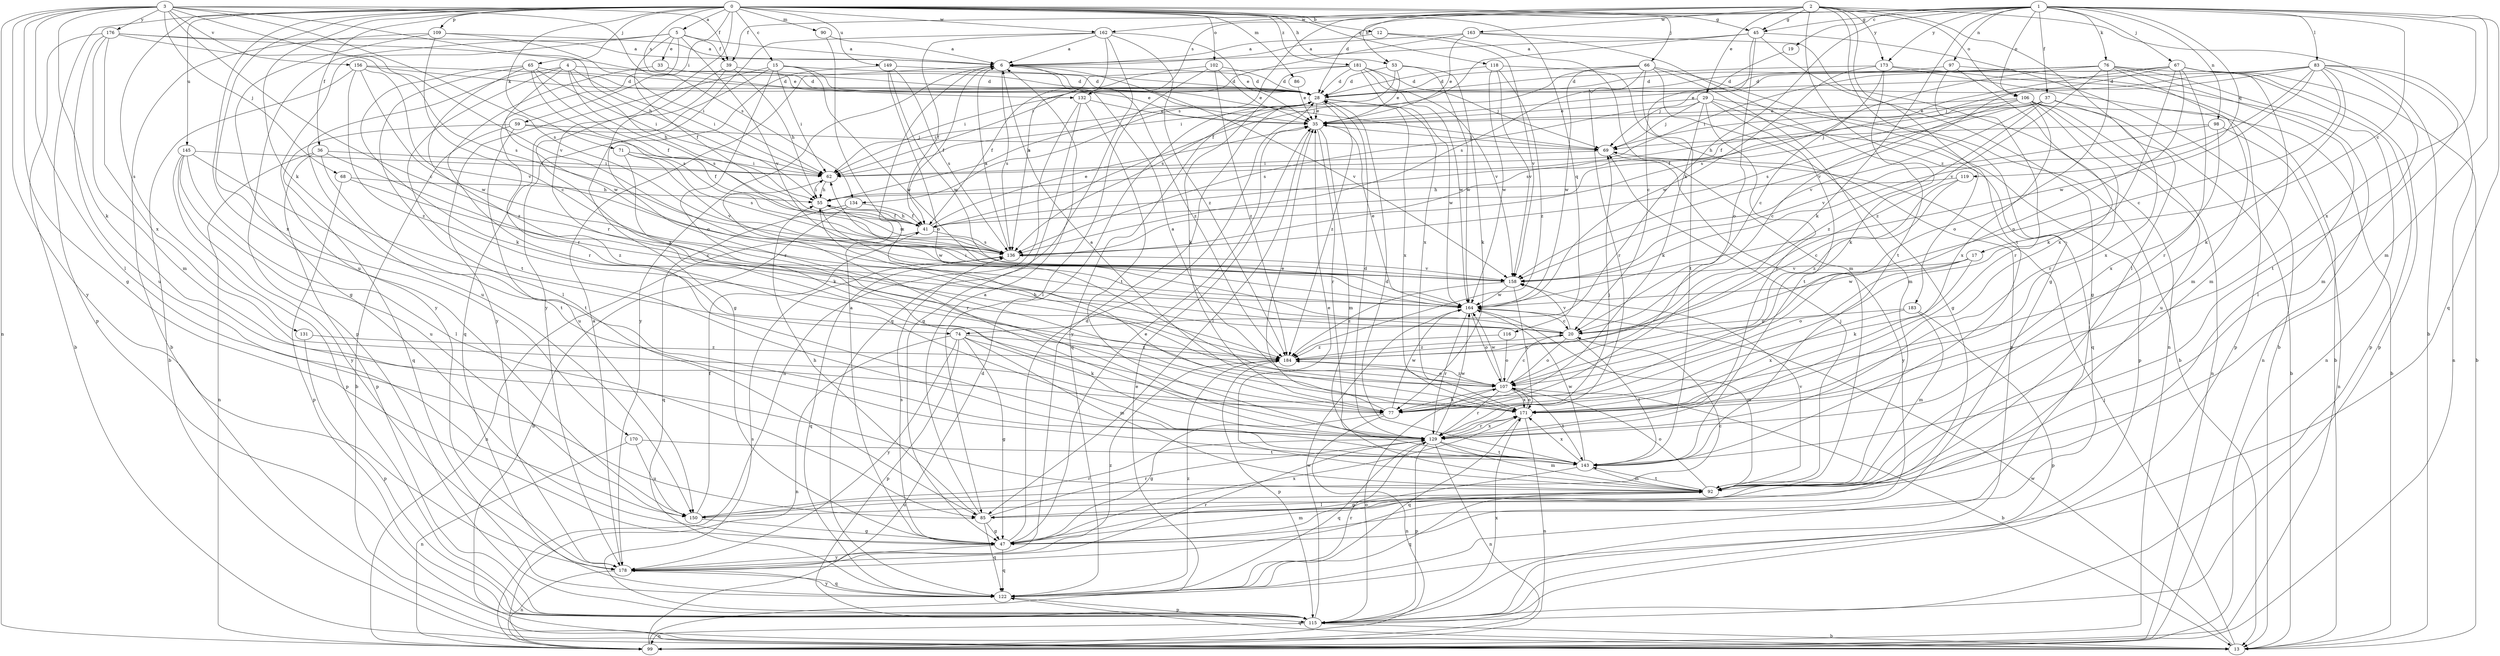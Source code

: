 strict digraph  {
0;
1;
2;
3;
4;
5;
6;
12;
13;
15;
17;
19;
20;
28;
29;
33;
35;
36;
37;
39;
41;
45;
47;
53;
55;
59;
62;
65;
66;
67;
68;
69;
71;
74;
76;
77;
83;
85;
86;
90;
92;
97;
98;
99;
102;
106;
107;
109;
115;
116;
118;
119;
122;
129;
131;
132;
134;
136;
143;
145;
149;
150;
156;
158;
162;
163;
164;
170;
171;
173;
176;
178;
181;
183;
184;
0 -> 5  [label=a];
0 -> 12  [label=b];
0 -> 15  [label=c];
0 -> 36  [label=f];
0 -> 45  [label=g];
0 -> 53  [label=h];
0 -> 59  [label=i];
0 -> 65  [label=j];
0 -> 66  [label=j];
0 -> 71  [label=k];
0 -> 74  [label=k];
0 -> 86  [label=m];
0 -> 90  [label=m];
0 -> 102  [label=o];
0 -> 109  [label=p];
0 -> 115  [label=p];
0 -> 116  [label=q];
0 -> 118  [label=q];
0 -> 129  [label=r];
0 -> 131  [label=s];
0 -> 132  [label=s];
0 -> 145  [label=u];
0 -> 149  [label=u];
0 -> 150  [label=u];
0 -> 162  [label=w];
0 -> 170  [label=x];
0 -> 181  [label=z];
1 -> 17  [label=c];
1 -> 19  [label=c];
1 -> 28  [label=d];
1 -> 37  [label=f];
1 -> 39  [label=f];
1 -> 45  [label=g];
1 -> 67  [label=j];
1 -> 74  [label=k];
1 -> 76  [label=k];
1 -> 77  [label=k];
1 -> 83  [label=l];
1 -> 92  [label=m];
1 -> 97  [label=n];
1 -> 98  [label=n];
1 -> 106  [label=o];
1 -> 119  [label=q];
1 -> 122  [label=q];
1 -> 132  [label=s];
1 -> 171  [label=x];
1 -> 173  [label=y];
2 -> 13  [label=b];
2 -> 29  [label=e];
2 -> 45  [label=g];
2 -> 47  [label=g];
2 -> 53  [label=h];
2 -> 85  [label=l];
2 -> 106  [label=o];
2 -> 134  [label=s];
2 -> 143  [label=t];
2 -> 162  [label=w];
2 -> 163  [label=w];
2 -> 173  [label=y];
2 -> 183  [label=z];
3 -> 20  [label=c];
3 -> 39  [label=f];
3 -> 47  [label=g];
3 -> 55  [label=h];
3 -> 68  [label=j];
3 -> 77  [label=k];
3 -> 85  [label=l];
3 -> 99  [label=n];
3 -> 134  [label=s];
3 -> 136  [label=s];
3 -> 156  [label=v];
3 -> 158  [label=v];
3 -> 176  [label=y];
3 -> 178  [label=y];
4 -> 28  [label=d];
4 -> 55  [label=h];
4 -> 62  [label=i];
4 -> 136  [label=s];
4 -> 143  [label=t];
4 -> 150  [label=u];
4 -> 164  [label=w];
5 -> 6  [label=a];
5 -> 33  [label=e];
5 -> 39  [label=f];
5 -> 41  [label=f];
5 -> 115  [label=p];
5 -> 129  [label=r];
5 -> 158  [label=v];
5 -> 178  [label=y];
6 -> 28  [label=d];
6 -> 41  [label=f];
6 -> 136  [label=s];
6 -> 158  [label=v];
6 -> 178  [label=y];
6 -> 184  [label=z];
12 -> 6  [label=a];
12 -> 92  [label=m];
12 -> 158  [label=v];
13 -> 69  [label=j];
13 -> 122  [label=q];
13 -> 164  [label=w];
15 -> 28  [label=d];
15 -> 62  [label=i];
15 -> 69  [label=j];
15 -> 122  [label=q];
15 -> 129  [label=r];
15 -> 164  [label=w];
15 -> 178  [label=y];
17 -> 77  [label=k];
17 -> 107  [label=o];
17 -> 158  [label=v];
17 -> 164  [label=w];
19 -> 136  [label=s];
20 -> 62  [label=i];
20 -> 107  [label=o];
20 -> 143  [label=t];
20 -> 158  [label=v];
20 -> 184  [label=z];
28 -> 35  [label=e];
28 -> 55  [label=h];
28 -> 62  [label=i];
28 -> 122  [label=q];
28 -> 164  [label=w];
28 -> 171  [label=x];
28 -> 178  [label=y];
28 -> 184  [label=z];
29 -> 35  [label=e];
29 -> 69  [label=j];
29 -> 77  [label=k];
29 -> 115  [label=p];
29 -> 122  [label=q];
29 -> 129  [label=r];
29 -> 136  [label=s];
29 -> 143  [label=t];
33 -> 28  [label=d];
33 -> 129  [label=r];
35 -> 69  [label=j];
35 -> 85  [label=l];
35 -> 92  [label=m];
35 -> 129  [label=r];
36 -> 62  [label=i];
36 -> 99  [label=n];
36 -> 115  [label=p];
36 -> 143  [label=t];
36 -> 184  [label=z];
37 -> 13  [label=b];
37 -> 35  [label=e];
37 -> 41  [label=f];
37 -> 55  [label=h];
37 -> 136  [label=s];
37 -> 158  [label=v];
37 -> 171  [label=x];
37 -> 184  [label=z];
39 -> 28  [label=d];
39 -> 55  [label=h];
39 -> 107  [label=o];
39 -> 171  [label=x];
41 -> 35  [label=e];
41 -> 55  [label=h];
41 -> 99  [label=n];
41 -> 136  [label=s];
45 -> 6  [label=a];
45 -> 13  [label=b];
45 -> 20  [label=c];
45 -> 41  [label=f];
45 -> 47  [label=g];
45 -> 107  [label=o];
47 -> 6  [label=a];
47 -> 28  [label=d];
47 -> 35  [label=e];
47 -> 92  [label=m];
47 -> 122  [label=q];
47 -> 136  [label=s];
47 -> 171  [label=x];
47 -> 178  [label=y];
53 -> 28  [label=d];
53 -> 35  [label=e];
53 -> 77  [label=k];
53 -> 136  [label=s];
53 -> 164  [label=w];
55 -> 41  [label=f];
55 -> 62  [label=i];
55 -> 136  [label=s];
55 -> 164  [label=w];
59 -> 13  [label=b];
59 -> 41  [label=f];
59 -> 69  [label=j];
59 -> 122  [label=q];
59 -> 150  [label=u];
62 -> 55  [label=h];
62 -> 129  [label=r];
65 -> 28  [label=d];
65 -> 41  [label=f];
65 -> 62  [label=i];
65 -> 77  [label=k];
65 -> 85  [label=l];
65 -> 136  [label=s];
65 -> 184  [label=z];
66 -> 13  [label=b];
66 -> 28  [label=d];
66 -> 47  [label=g];
66 -> 62  [label=i];
66 -> 92  [label=m];
66 -> 129  [label=r];
66 -> 143  [label=t];
66 -> 164  [label=w];
67 -> 13  [label=b];
67 -> 28  [label=d];
67 -> 41  [label=f];
67 -> 69  [label=j];
67 -> 77  [label=k];
67 -> 92  [label=m];
67 -> 107  [label=o];
67 -> 115  [label=p];
67 -> 129  [label=r];
67 -> 158  [label=v];
68 -> 20  [label=c];
68 -> 55  [label=h];
68 -> 115  [label=p];
69 -> 62  [label=i];
69 -> 178  [label=y];
71 -> 62  [label=i];
71 -> 77  [label=k];
71 -> 136  [label=s];
71 -> 158  [label=v];
74 -> 47  [label=g];
74 -> 77  [label=k];
74 -> 92  [label=m];
74 -> 99  [label=n];
74 -> 115  [label=p];
74 -> 178  [label=y];
74 -> 184  [label=z];
76 -> 28  [label=d];
76 -> 62  [label=i];
76 -> 85  [label=l];
76 -> 92  [label=m];
76 -> 99  [label=n];
76 -> 107  [label=o];
76 -> 115  [label=p];
76 -> 136  [label=s];
76 -> 184  [label=z];
77 -> 35  [label=e];
77 -> 47  [label=g];
77 -> 99  [label=n];
77 -> 164  [label=w];
83 -> 20  [label=c];
83 -> 28  [label=d];
83 -> 35  [label=e];
83 -> 69  [label=j];
83 -> 77  [label=k];
83 -> 92  [label=m];
83 -> 99  [label=n];
83 -> 143  [label=t];
83 -> 158  [label=v];
83 -> 164  [label=w];
85 -> 6  [label=a];
85 -> 47  [label=g];
85 -> 55  [label=h];
85 -> 122  [label=q];
85 -> 129  [label=r];
86 -> 35  [label=e];
90 -> 6  [label=a];
90 -> 171  [label=x];
92 -> 35  [label=e];
92 -> 69  [label=j];
92 -> 85  [label=l];
92 -> 107  [label=o];
92 -> 122  [label=q];
92 -> 143  [label=t];
92 -> 150  [label=u];
92 -> 158  [label=v];
97 -> 28  [label=d];
97 -> 99  [label=n];
97 -> 129  [label=r];
97 -> 171  [label=x];
98 -> 69  [label=j];
98 -> 99  [label=n];
98 -> 158  [label=v];
98 -> 171  [label=x];
99 -> 28  [label=d];
99 -> 35  [label=e];
102 -> 28  [label=d];
102 -> 35  [label=e];
102 -> 41  [label=f];
102 -> 85  [label=l];
102 -> 184  [label=z];
106 -> 13  [label=b];
106 -> 20  [label=c];
106 -> 35  [label=e];
106 -> 99  [label=n];
106 -> 129  [label=r];
106 -> 136  [label=s];
106 -> 150  [label=u];
106 -> 171  [label=x];
107 -> 6  [label=a];
107 -> 13  [label=b];
107 -> 20  [label=c];
107 -> 55  [label=h];
107 -> 77  [label=k];
107 -> 129  [label=r];
107 -> 143  [label=t];
107 -> 164  [label=w];
107 -> 171  [label=x];
107 -> 184  [label=z];
109 -> 6  [label=a];
109 -> 13  [label=b];
109 -> 20  [label=c];
109 -> 47  [label=g];
109 -> 62  [label=i];
115 -> 13  [label=b];
115 -> 99  [label=n];
115 -> 107  [label=o];
115 -> 136  [label=s];
115 -> 164  [label=w];
115 -> 171  [label=x];
116 -> 107  [label=o];
116 -> 184  [label=z];
118 -> 28  [label=d];
118 -> 115  [label=p];
118 -> 158  [label=v];
118 -> 164  [label=w];
118 -> 184  [label=z];
119 -> 20  [label=c];
119 -> 55  [label=h];
119 -> 184  [label=z];
122 -> 115  [label=p];
122 -> 129  [label=r];
122 -> 178  [label=y];
122 -> 184  [label=z];
129 -> 28  [label=d];
129 -> 69  [label=j];
129 -> 92  [label=m];
129 -> 99  [label=n];
129 -> 115  [label=p];
129 -> 122  [label=q];
129 -> 143  [label=t];
129 -> 164  [label=w];
129 -> 171  [label=x];
131 -> 115  [label=p];
131 -> 184  [label=z];
132 -> 35  [label=e];
132 -> 47  [label=g];
132 -> 99  [label=n];
132 -> 143  [label=t];
134 -> 13  [label=b];
134 -> 41  [label=f];
134 -> 122  [label=q];
136 -> 6  [label=a];
136 -> 122  [label=q];
136 -> 158  [label=v];
143 -> 28  [label=d];
143 -> 47  [label=g];
143 -> 92  [label=m];
143 -> 164  [label=w];
143 -> 171  [label=x];
145 -> 62  [label=i];
145 -> 85  [label=l];
145 -> 115  [label=p];
145 -> 143  [label=t];
145 -> 150  [label=u];
145 -> 178  [label=y];
149 -> 28  [label=d];
149 -> 47  [label=g];
149 -> 107  [label=o];
149 -> 136  [label=s];
149 -> 164  [label=w];
150 -> 20  [label=c];
150 -> 41  [label=f];
150 -> 47  [label=g];
150 -> 129  [label=r];
156 -> 13  [label=b];
156 -> 28  [label=d];
156 -> 35  [label=e];
156 -> 158  [label=v];
156 -> 164  [label=w];
156 -> 184  [label=z];
158 -> 164  [label=w];
158 -> 171  [label=x];
158 -> 184  [label=z];
162 -> 6  [label=a];
162 -> 35  [label=e];
162 -> 41  [label=f];
162 -> 122  [label=q];
162 -> 136  [label=s];
162 -> 178  [label=y];
162 -> 184  [label=z];
163 -> 6  [label=a];
163 -> 35  [label=e];
163 -> 62  [label=i];
163 -> 99  [label=n];
163 -> 143  [label=t];
164 -> 20  [label=c];
164 -> 35  [label=e];
164 -> 92  [label=m];
164 -> 107  [label=o];
164 -> 129  [label=r];
170 -> 99  [label=n];
170 -> 143  [label=t];
170 -> 150  [label=u];
171 -> 6  [label=a];
171 -> 99  [label=n];
171 -> 107  [label=o];
171 -> 122  [label=q];
171 -> 129  [label=r];
173 -> 13  [label=b];
173 -> 20  [label=c];
173 -> 28  [label=d];
173 -> 77  [label=k];
173 -> 115  [label=p];
173 -> 164  [label=w];
176 -> 6  [label=a];
176 -> 13  [label=b];
176 -> 35  [label=e];
176 -> 92  [label=m];
176 -> 136  [label=s];
176 -> 150  [label=u];
176 -> 171  [label=x];
178 -> 6  [label=a];
178 -> 99  [label=n];
178 -> 122  [label=q];
178 -> 129  [label=r];
178 -> 184  [label=z];
181 -> 28  [label=d];
181 -> 62  [label=i];
181 -> 69  [label=j];
181 -> 77  [label=k];
181 -> 158  [label=v];
181 -> 164  [label=w];
181 -> 171  [label=x];
183 -> 20  [label=c];
183 -> 92  [label=m];
183 -> 115  [label=p];
183 -> 171  [label=x];
184 -> 107  [label=o];
184 -> 115  [label=p];
}
